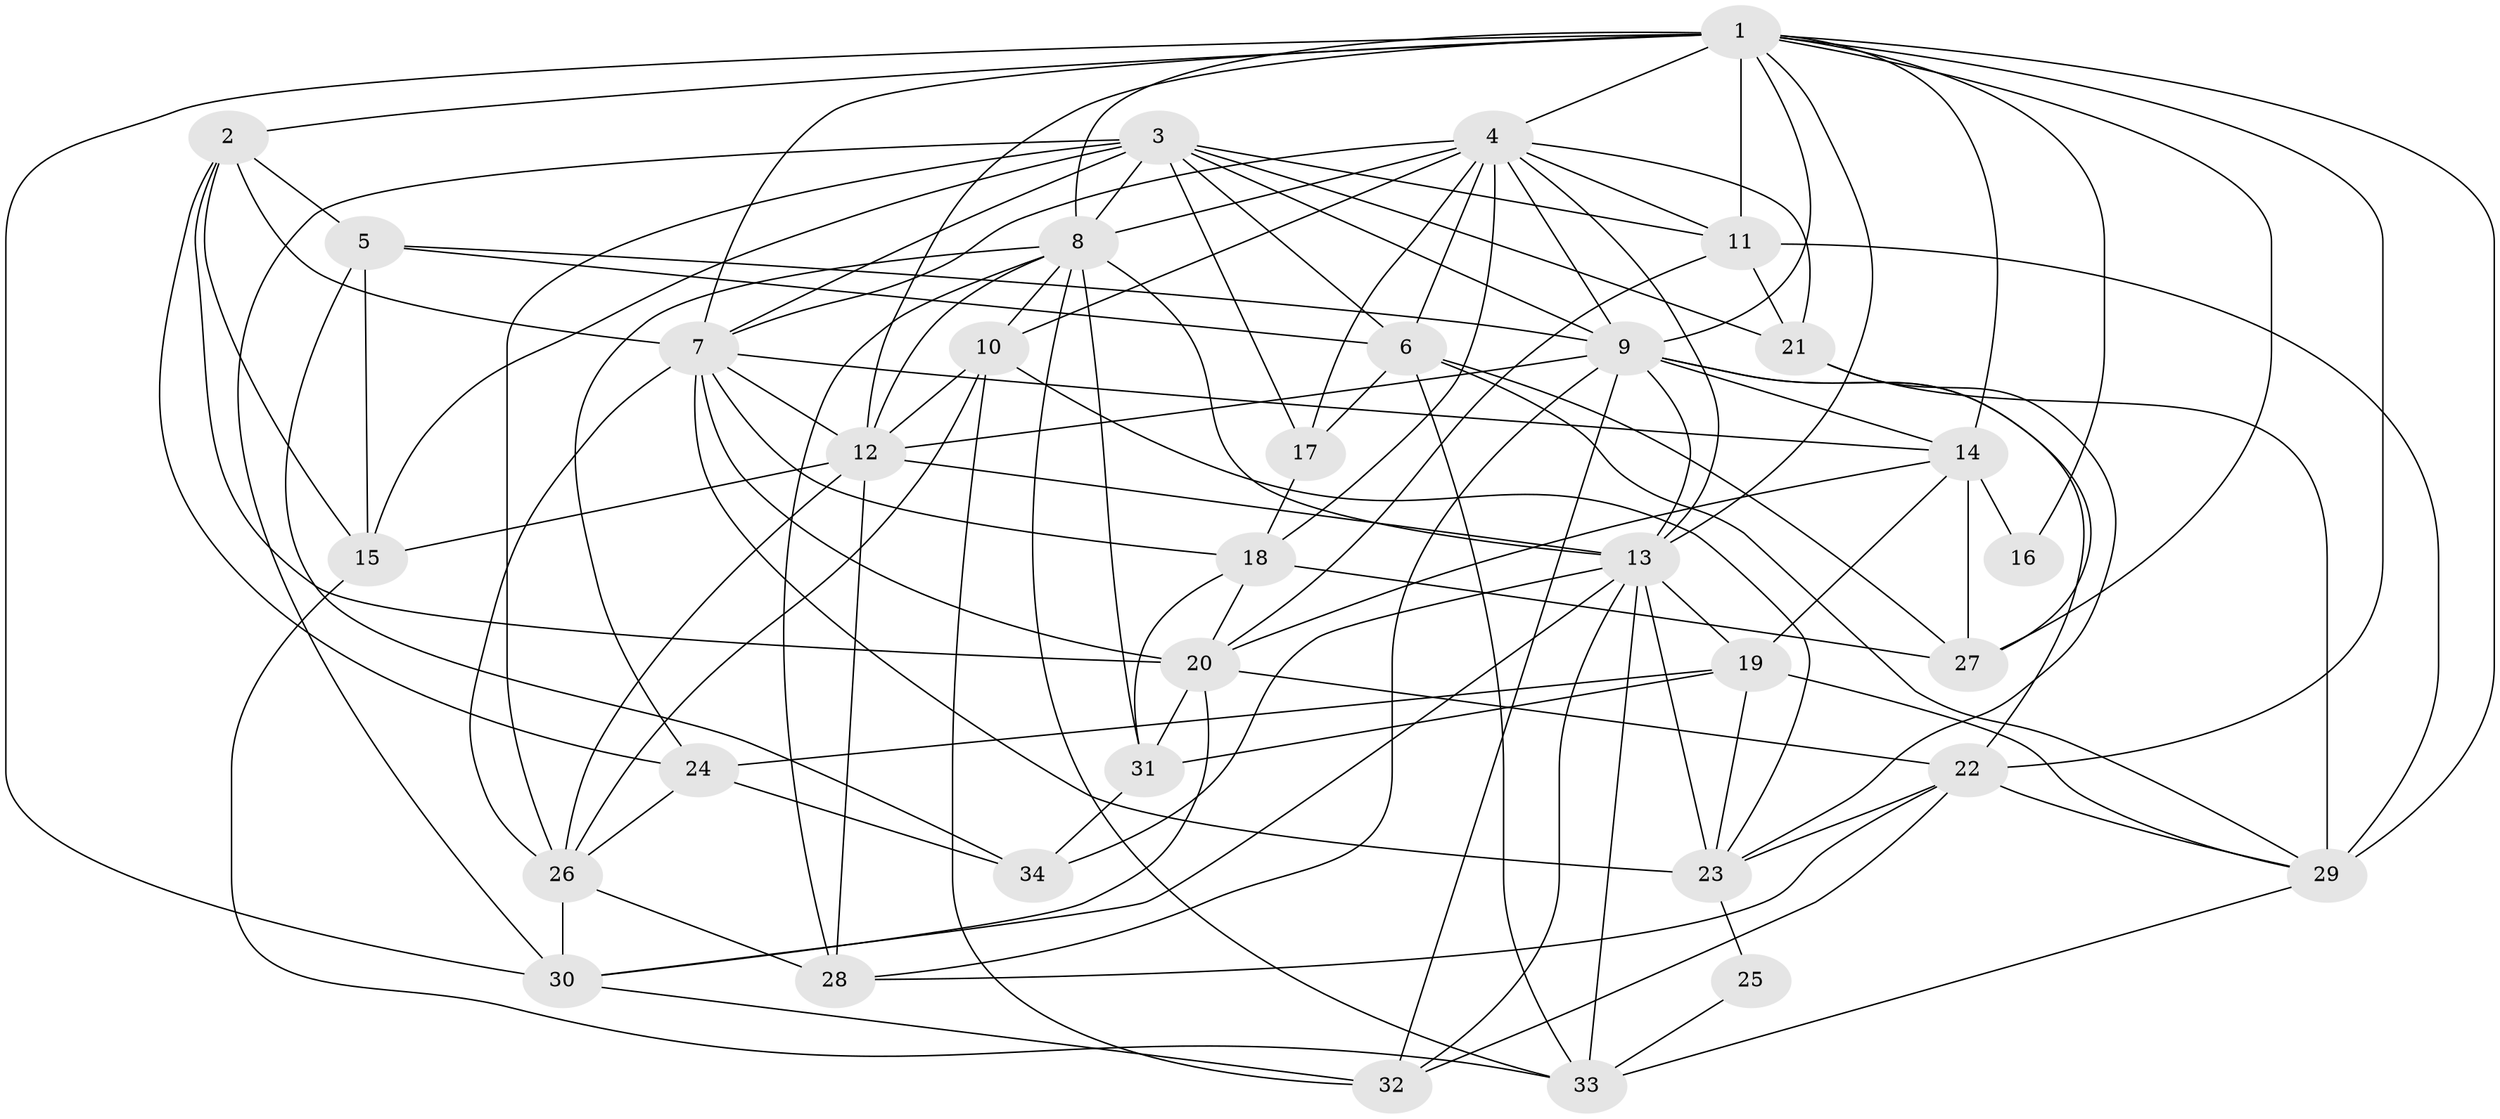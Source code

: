 // original degree distribution, {4: 0.3486238532110092, 5: 0.1651376146788991, 2: 0.07339449541284404, 3: 0.30275229357798167, 6: 0.05504587155963303, 7: 0.045871559633027525, 8: 0.009174311926605505}
// Generated by graph-tools (version 1.1) at 2025/51/03/04/25 22:51:12]
// undirected, 34 vertices, 115 edges
graph export_dot {
  node [color=gray90,style=filled];
  1;
  2;
  3;
  4;
  5;
  6;
  7;
  8;
  9;
  10;
  11;
  12;
  13;
  14;
  15;
  16;
  17;
  18;
  19;
  20;
  21;
  22;
  23;
  24;
  25;
  26;
  27;
  28;
  29;
  30;
  31;
  32;
  33;
  34;
  1 -- 2 [weight=1.0];
  1 -- 4 [weight=2.0];
  1 -- 7 [weight=2.0];
  1 -- 8 [weight=1.0];
  1 -- 9 [weight=1.0];
  1 -- 11 [weight=3.0];
  1 -- 12 [weight=1.0];
  1 -- 13 [weight=1.0];
  1 -- 14 [weight=1.0];
  1 -- 16 [weight=1.0];
  1 -- 22 [weight=1.0];
  1 -- 27 [weight=1.0];
  1 -- 29 [weight=3.0];
  1 -- 30 [weight=3.0];
  2 -- 5 [weight=1.0];
  2 -- 7 [weight=2.0];
  2 -- 15 [weight=1.0];
  2 -- 20 [weight=2.0];
  2 -- 24 [weight=1.0];
  3 -- 6 [weight=1.0];
  3 -- 7 [weight=1.0];
  3 -- 8 [weight=1.0];
  3 -- 9 [weight=2.0];
  3 -- 11 [weight=1.0];
  3 -- 15 [weight=1.0];
  3 -- 17 [weight=2.0];
  3 -- 21 [weight=1.0];
  3 -- 26 [weight=1.0];
  3 -- 30 [weight=1.0];
  4 -- 6 [weight=3.0];
  4 -- 7 [weight=1.0];
  4 -- 8 [weight=1.0];
  4 -- 9 [weight=1.0];
  4 -- 10 [weight=1.0];
  4 -- 11 [weight=2.0];
  4 -- 13 [weight=1.0];
  4 -- 17 [weight=1.0];
  4 -- 18 [weight=1.0];
  4 -- 21 [weight=1.0];
  5 -- 6 [weight=1.0];
  5 -- 9 [weight=2.0];
  5 -- 15 [weight=1.0];
  5 -- 34 [weight=2.0];
  6 -- 17 [weight=2.0];
  6 -- 27 [weight=1.0];
  6 -- 29 [weight=1.0];
  6 -- 33 [weight=1.0];
  7 -- 12 [weight=2.0];
  7 -- 14 [weight=1.0];
  7 -- 18 [weight=1.0];
  7 -- 20 [weight=1.0];
  7 -- 23 [weight=1.0];
  7 -- 26 [weight=1.0];
  8 -- 10 [weight=1.0];
  8 -- 12 [weight=1.0];
  8 -- 13 [weight=1.0];
  8 -- 24 [weight=1.0];
  8 -- 28 [weight=1.0];
  8 -- 31 [weight=2.0];
  8 -- 33 [weight=1.0];
  9 -- 12 [weight=1.0];
  9 -- 13 [weight=2.0];
  9 -- 14 [weight=1.0];
  9 -- 22 [weight=1.0];
  9 -- 27 [weight=1.0];
  9 -- 28 [weight=1.0];
  9 -- 32 [weight=1.0];
  10 -- 12 [weight=2.0];
  10 -- 23 [weight=1.0];
  10 -- 26 [weight=1.0];
  10 -- 32 [weight=1.0];
  11 -- 20 [weight=1.0];
  11 -- 21 [weight=2.0];
  11 -- 29 [weight=1.0];
  12 -- 13 [weight=1.0];
  12 -- 15 [weight=1.0];
  12 -- 26 [weight=2.0];
  12 -- 28 [weight=1.0];
  13 -- 19 [weight=2.0];
  13 -- 23 [weight=2.0];
  13 -- 30 [weight=2.0];
  13 -- 32 [weight=1.0];
  13 -- 33 [weight=1.0];
  13 -- 34 [weight=1.0];
  14 -- 16 [weight=1.0];
  14 -- 19 [weight=1.0];
  14 -- 20 [weight=1.0];
  14 -- 27 [weight=1.0];
  15 -- 33 [weight=1.0];
  17 -- 18 [weight=1.0];
  18 -- 20 [weight=1.0];
  18 -- 27 [weight=2.0];
  18 -- 31 [weight=1.0];
  19 -- 23 [weight=1.0];
  19 -- 24 [weight=3.0];
  19 -- 29 [weight=1.0];
  19 -- 31 [weight=3.0];
  20 -- 22 [weight=1.0];
  20 -- 30 [weight=1.0];
  20 -- 31 [weight=2.0];
  21 -- 23 [weight=1.0];
  21 -- 29 [weight=1.0];
  22 -- 23 [weight=1.0];
  22 -- 28 [weight=1.0];
  22 -- 29 [weight=1.0];
  22 -- 32 [weight=1.0];
  23 -- 25 [weight=2.0];
  24 -- 26 [weight=1.0];
  24 -- 34 [weight=1.0];
  25 -- 33 [weight=1.0];
  26 -- 28 [weight=1.0];
  26 -- 30 [weight=1.0];
  29 -- 33 [weight=1.0];
  30 -- 32 [weight=1.0];
  31 -- 34 [weight=1.0];
}
